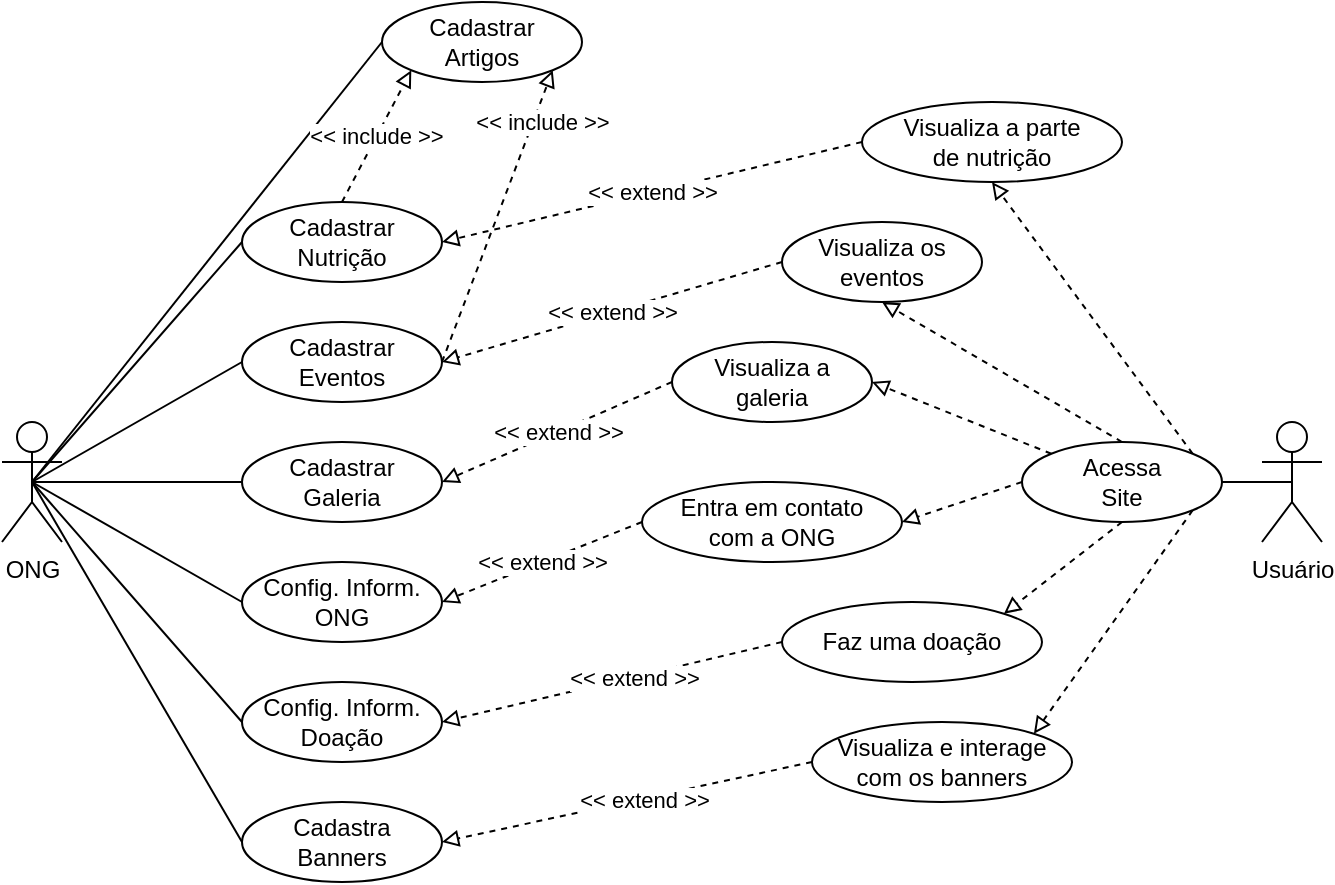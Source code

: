<mxfile>
    <diagram id="uoY64QX8t37u8hfydfpz" name="Página-1">
        <mxGraphModel dx="716" dy="564" grid="1" gridSize="10" guides="1" tooltips="1" connect="1" arrows="1" fold="1" page="0" pageScale="1" pageWidth="827" pageHeight="1169" background="#FFFFFF" math="0" shadow="0">
            <root>
                <mxCell id="0"/>
                <mxCell id="1" parent="0"/>
                <mxCell id="18" style="edgeStyle=none;html=1;exitX=0.5;exitY=0.5;exitDx=0;exitDy=0;exitPerimeter=0;entryX=0;entryY=0.5;entryDx=0;entryDy=0;strokeColor=#000000;fontColor=#000000;endArrow=none;endFill=0;" edge="1" parent="1" source="2" target="10">
                    <mxGeometry relative="1" as="geometry"/>
                </mxCell>
                <mxCell id="19" style="edgeStyle=none;html=1;exitX=0.5;exitY=0.5;exitDx=0;exitDy=0;exitPerimeter=0;entryX=0;entryY=0.5;entryDx=0;entryDy=0;strokeColor=#000000;fontColor=#000000;endArrow=none;endFill=0;" edge="1" parent="1" source="2" target="14">
                    <mxGeometry relative="1" as="geometry"/>
                </mxCell>
                <mxCell id="20" style="edgeStyle=none;html=1;exitX=0.5;exitY=0.5;exitDx=0;exitDy=0;exitPerimeter=0;entryX=0;entryY=0.5;entryDx=0;entryDy=0;strokeColor=#000000;fontColor=#000000;endArrow=none;endFill=0;" edge="1" parent="1" source="2" target="17">
                    <mxGeometry relative="1" as="geometry"/>
                </mxCell>
                <mxCell id="21" style="edgeStyle=none;html=1;exitX=0.5;exitY=0.5;exitDx=0;exitDy=0;exitPerimeter=0;entryX=0;entryY=0.5;entryDx=0;entryDy=0;strokeColor=#000000;fontColor=#000000;endArrow=none;endFill=0;" edge="1" parent="1" source="2" target="16">
                    <mxGeometry relative="1" as="geometry"/>
                </mxCell>
                <mxCell id="22" style="edgeStyle=none;html=1;exitX=0.5;exitY=0.5;exitDx=0;exitDy=0;exitPerimeter=0;entryX=0;entryY=0.5;entryDx=0;entryDy=0;strokeColor=#000000;fontColor=#000000;endArrow=none;endFill=0;" edge="1" parent="1" source="2" target="15">
                    <mxGeometry relative="1" as="geometry"/>
                </mxCell>
                <mxCell id="23" style="edgeStyle=none;html=1;exitX=0.5;exitY=0.5;exitDx=0;exitDy=0;exitPerimeter=0;entryX=0;entryY=0.5;entryDx=0;entryDy=0;strokeColor=#000000;fontColor=#000000;endArrow=none;endFill=0;" edge="1" parent="1" source="2" target="12">
                    <mxGeometry relative="1" as="geometry"/>
                </mxCell>
                <mxCell id="24" style="edgeStyle=none;html=1;exitX=0.5;exitY=0.5;exitDx=0;exitDy=0;exitPerimeter=0;entryX=0;entryY=0.5;entryDx=0;entryDy=0;strokeColor=#000000;fontColor=#000000;endArrow=none;endFill=0;" edge="1" parent="1" source="2" target="13">
                    <mxGeometry relative="1" as="geometry"/>
                </mxCell>
                <mxCell id="2" value="ONG" style="shape=umlActor;verticalLabelPosition=bottom;verticalAlign=top;html=1;strokeColor=#000000;fontColor=#000000;" vertex="1" parent="1">
                    <mxGeometry x="80" y="330" width="30" height="60" as="geometry"/>
                </mxCell>
                <mxCell id="27" style="edgeStyle=none;html=1;exitX=0.5;exitY=0.5;exitDx=0;exitDy=0;exitPerimeter=0;labelBackgroundColor=#FFFFFF;strokeColor=#000000;fontColor=#000000;endArrow=none;endFill=0;entryX=1;entryY=0.5;entryDx=0;entryDy=0;" edge="1" parent="1" source="3" target="28">
                    <mxGeometry relative="1" as="geometry">
                        <mxPoint x="640" y="360" as="targetPoint"/>
                    </mxGeometry>
                </mxCell>
                <mxCell id="3" value="&lt;span style=&quot;font-weight: normal;&quot;&gt;Usuário&lt;/span&gt;" style="shape=umlActor;verticalLabelPosition=bottom;verticalAlign=top;html=1;strokeColor=#000000;fontStyle=1;fontColor=#000000;" vertex="1" parent="1">
                    <mxGeometry x="710" y="330" width="30" height="60" as="geometry"/>
                </mxCell>
                <mxCell id="10" value="Cadastrar&lt;br&gt;Artigos" style="ellipse;whiteSpace=wrap;html=1;align=center;fontColor=#000000;fillColor=none;strokeColor=#000000;" vertex="1" parent="1">
                    <mxGeometry x="270" y="120" width="100" height="40" as="geometry"/>
                </mxCell>
                <mxCell id="25" value="&lt;span style=&quot;background-color: rgb(255, 255, 255);&quot;&gt;&amp;lt;&amp;lt; include &amp;gt;&amp;gt;&lt;/span&gt;" style="edgeStyle=none;html=1;exitX=0.5;exitY=0;exitDx=0;exitDy=0;entryX=0;entryY=1;entryDx=0;entryDy=0;strokeColor=#000000;fontColor=#000000;endArrow=block;endFill=0;dashed=1;" edge="1" parent="1" source="12" target="10">
                    <mxGeometry x="-0.006" relative="1" as="geometry">
                        <Array as="points"/>
                        <mxPoint as="offset"/>
                    </mxGeometry>
                </mxCell>
                <mxCell id="12" value="Cadastrar&lt;br&gt;Nutrição" style="ellipse;whiteSpace=wrap;html=1;align=center;fontColor=#000000;fillColor=none;strokeColor=#000000;" vertex="1" parent="1">
                    <mxGeometry x="200" y="220" width="100" height="40" as="geometry"/>
                </mxCell>
                <mxCell id="26" value="&lt;span style=&quot;background-color: rgb(255, 255, 255);&quot;&gt;&amp;lt;&amp;lt; include &amp;gt;&amp;gt;&lt;/span&gt;" style="edgeStyle=none;html=1;exitX=1;exitY=0.5;exitDx=0;exitDy=0;entryX=1;entryY=1;entryDx=0;entryDy=0;strokeColor=#000000;fontColor=#000000;endArrow=block;endFill=0;dashed=1;" edge="1" parent="1" source="13" target="10">
                    <mxGeometry x="0.666" y="-4" relative="1" as="geometry">
                        <mxPoint as="offset"/>
                    </mxGeometry>
                </mxCell>
                <mxCell id="13" value="Cadastrar&lt;br&gt;Eventos" style="ellipse;whiteSpace=wrap;html=1;align=center;fontColor=#000000;fillColor=none;strokeColor=#000000;" vertex="1" parent="1">
                    <mxGeometry x="200" y="280" width="100" height="40" as="geometry"/>
                </mxCell>
                <mxCell id="14" value="Cadastrar&lt;br&gt;Galeria" style="ellipse;whiteSpace=wrap;html=1;align=center;fontColor=#000000;fillColor=none;strokeColor=#000000;" vertex="1" parent="1">
                    <mxGeometry x="200" y="340" width="100" height="40" as="geometry"/>
                </mxCell>
                <mxCell id="15" value="Config. Inform. ONG" style="ellipse;whiteSpace=wrap;html=1;align=center;fontColor=#000000;fillColor=none;strokeColor=#000000;" vertex="1" parent="1">
                    <mxGeometry x="200" y="400" width="100" height="40" as="geometry"/>
                </mxCell>
                <mxCell id="16" value="Config. Inform.&lt;br&gt;Doação" style="ellipse;whiteSpace=wrap;html=1;align=center;fontColor=#000000;fillColor=none;strokeColor=#000000;" vertex="1" parent="1">
                    <mxGeometry x="200" y="460" width="100" height="40" as="geometry"/>
                </mxCell>
                <mxCell id="17" value="Cadastra&lt;br&gt;Banners" style="ellipse;whiteSpace=wrap;html=1;align=center;fontColor=#000000;fillColor=none;strokeColor=#000000;" vertex="1" parent="1">
                    <mxGeometry x="200" y="520" width="100" height="40" as="geometry"/>
                </mxCell>
                <mxCell id="30" style="edgeStyle=none;html=1;exitX=1;exitY=0;exitDx=0;exitDy=0;labelBackgroundColor=#FFFFFF;strokeColor=#000000;fontColor=#000000;endArrow=block;endFill=0;dashed=1;entryX=0.5;entryY=1;entryDx=0;entryDy=0;" edge="1" parent="1" source="28" target="38">
                    <mxGeometry relative="1" as="geometry">
                        <mxPoint x="670" y="270" as="targetPoint"/>
                    </mxGeometry>
                </mxCell>
                <mxCell id="31" style="edgeStyle=none;html=1;exitX=1;exitY=1;exitDx=0;exitDy=0;dashed=1;labelBackgroundColor=#FFFFFF;strokeColor=#000000;fontColor=#000000;endArrow=block;endFill=0;entryX=1;entryY=0;entryDx=0;entryDy=0;" edge="1" parent="1" source="28" target="41">
                    <mxGeometry relative="1" as="geometry">
                        <mxPoint x="660" y="460" as="targetPoint"/>
                    </mxGeometry>
                </mxCell>
                <mxCell id="32" style="edgeStyle=none;html=1;exitX=0.5;exitY=1;exitDx=0;exitDy=0;dashed=1;labelBackgroundColor=#FFFFFF;strokeColor=#000000;fontColor=#000000;endArrow=block;endFill=0;entryX=1;entryY=0;entryDx=0;entryDy=0;" edge="1" parent="1" source="28" target="40">
                    <mxGeometry relative="1" as="geometry">
                        <mxPoint x="620" y="470" as="targetPoint"/>
                    </mxGeometry>
                </mxCell>
                <mxCell id="34" style="edgeStyle=none;html=1;exitX=0;exitY=0.5;exitDx=0;exitDy=0;dashed=1;labelBackgroundColor=#FFFFFF;strokeColor=#000000;fontColor=#000000;endArrow=block;endFill=0;entryX=1;entryY=0.5;entryDx=0;entryDy=0;" edge="1" parent="1" source="28" target="39">
                    <mxGeometry relative="1" as="geometry">
                        <mxPoint x="510" y="410" as="targetPoint"/>
                    </mxGeometry>
                </mxCell>
                <mxCell id="35" style="edgeStyle=none;html=1;exitX=0;exitY=0;exitDx=0;exitDy=0;dashed=1;labelBackgroundColor=#FFFFFF;strokeColor=#000000;fontColor=#000000;endArrow=block;endFill=0;entryX=1;entryY=0.5;entryDx=0;entryDy=0;" edge="1" parent="1" source="28" target="42">
                    <mxGeometry relative="1" as="geometry">
                        <mxPoint x="470" y="330" as="targetPoint"/>
                    </mxGeometry>
                </mxCell>
                <mxCell id="36" style="edgeStyle=none;html=1;exitX=0.5;exitY=0;exitDx=0;exitDy=0;dashed=1;labelBackgroundColor=#FFFFFF;strokeColor=#000000;fontColor=#000000;endArrow=block;endFill=0;entryX=0.5;entryY=1;entryDx=0;entryDy=0;" edge="1" parent="1" source="28" target="37">
                    <mxGeometry relative="1" as="geometry">
                        <mxPoint x="530" y="290" as="targetPoint"/>
                    </mxGeometry>
                </mxCell>
                <mxCell id="28" value="Acessa&lt;br&gt;Site" style="ellipse;whiteSpace=wrap;html=1;align=center;fontColor=#000000;fillColor=none;strokeColor=#000000;" vertex="1" parent="1">
                    <mxGeometry x="590" y="340" width="100" height="40" as="geometry"/>
                </mxCell>
                <mxCell id="44" value="&amp;lt;&amp;lt; extend &amp;gt;&amp;gt;" style="edgeStyle=none;html=1;exitX=0;exitY=0.5;exitDx=0;exitDy=0;entryX=1;entryY=0.5;entryDx=0;entryDy=0;dashed=1;labelBackgroundColor=#FFFFFF;strokeColor=#000000;fontColor=#000000;endArrow=block;endFill=0;" edge="1" parent="1" source="37" target="13">
                    <mxGeometry relative="1" as="geometry"/>
                </mxCell>
                <mxCell id="37" value="Visualiza os eventos" style="ellipse;whiteSpace=wrap;html=1;align=center;fontColor=#000000;fillColor=none;strokeColor=#000000;" vertex="1" parent="1">
                    <mxGeometry x="470" y="230" width="100" height="40" as="geometry"/>
                </mxCell>
                <mxCell id="43" value="&amp;lt;&amp;lt; extend &amp;gt;&amp;gt;" style="edgeStyle=none;html=1;exitX=0;exitY=0.5;exitDx=0;exitDy=0;entryX=1;entryY=0.5;entryDx=0;entryDy=0;dashed=1;labelBackgroundColor=#FFFFFF;strokeColor=#000000;fontColor=#000000;endArrow=block;endFill=0;" edge="1" parent="1" source="38" target="12">
                    <mxGeometry relative="1" as="geometry"/>
                </mxCell>
                <mxCell id="38" value="Visualiza a parte&lt;br&gt;de nutrição" style="ellipse;whiteSpace=wrap;html=1;align=center;fontColor=#000000;fillColor=none;strokeColor=#000000;" vertex="1" parent="1">
                    <mxGeometry x="510" y="170" width="130" height="40" as="geometry"/>
                </mxCell>
                <mxCell id="46" value="&amp;lt;&amp;lt; extend &amp;gt;&amp;gt;" style="edgeStyle=none;html=1;exitX=0;exitY=0.5;exitDx=0;exitDy=0;entryX=1;entryY=0.5;entryDx=0;entryDy=0;dashed=1;labelBackgroundColor=#FFFFFF;strokeColor=#000000;fontColor=#000000;endArrow=block;endFill=0;" edge="1" parent="1" source="39" target="15">
                    <mxGeometry relative="1" as="geometry"/>
                </mxCell>
                <mxCell id="39" value="Entra em contato&lt;br&gt;com a ONG" style="ellipse;whiteSpace=wrap;html=1;align=center;fontColor=#000000;fillColor=none;strokeColor=#000000;" vertex="1" parent="1">
                    <mxGeometry x="400" y="360" width="130" height="40" as="geometry"/>
                </mxCell>
                <mxCell id="47" style="edgeStyle=none;html=1;exitX=0;exitY=0.5;exitDx=0;exitDy=0;entryX=1;entryY=0.5;entryDx=0;entryDy=0;dashed=1;labelBackgroundColor=#FFFFFF;strokeColor=#000000;fontColor=#000000;endArrow=block;endFill=0;" edge="1" parent="1" source="40" target="16">
                    <mxGeometry relative="1" as="geometry"/>
                </mxCell>
                <mxCell id="50" value="&lt;span style=&quot;background-color: rgb(255, 255, 255);&quot;&gt;&amp;lt;&amp;lt; extend &amp;gt;&amp;gt;&lt;/span&gt;" style="edgeLabel;html=1;align=center;verticalAlign=middle;resizable=0;points=[];fontColor=#000000;" vertex="1" connectable="0" parent="47">
                    <mxGeometry x="-0.132" relative="1" as="geometry">
                        <mxPoint as="offset"/>
                    </mxGeometry>
                </mxCell>
                <mxCell id="40" value="Faz uma doação" style="ellipse;whiteSpace=wrap;html=1;align=center;fontColor=#000000;fillColor=none;strokeColor=#000000;" vertex="1" parent="1">
                    <mxGeometry x="470" y="420" width="130" height="40" as="geometry"/>
                </mxCell>
                <mxCell id="48" style="edgeStyle=none;html=1;exitX=0;exitY=0.5;exitDx=0;exitDy=0;entryX=1;entryY=0.5;entryDx=0;entryDy=0;dashed=1;labelBackgroundColor=#FFFFFF;strokeColor=#000000;fontColor=#000000;endArrow=block;endFill=0;" edge="1" parent="1" source="41" target="17">
                    <mxGeometry relative="1" as="geometry"/>
                </mxCell>
                <mxCell id="51" value="&lt;span style=&quot;background-color: rgb(255, 255, 255);&quot;&gt;&amp;lt;&amp;lt; extend &amp;gt;&amp;gt;&lt;/span&gt;" style="edgeLabel;html=1;align=center;verticalAlign=middle;resizable=0;points=[];fontColor=#000000;" vertex="1" connectable="0" parent="48">
                    <mxGeometry x="-0.091" y="1" relative="1" as="geometry">
                        <mxPoint as="offset"/>
                    </mxGeometry>
                </mxCell>
                <mxCell id="41" value="Visualiza e interage com os banners" style="ellipse;whiteSpace=wrap;html=1;align=center;fontColor=#000000;fillColor=none;strokeColor=#000000;" vertex="1" parent="1">
                    <mxGeometry x="485" y="480" width="130" height="40" as="geometry"/>
                </mxCell>
                <mxCell id="45" value="&amp;lt;&amp;lt; extend &amp;gt;&amp;gt;" style="edgeStyle=none;html=1;exitX=0;exitY=0.5;exitDx=0;exitDy=0;entryX=1;entryY=0.5;entryDx=0;entryDy=0;dashed=1;labelBackgroundColor=#FFFFFF;strokeColor=#000000;fontColor=#000000;endArrow=block;endFill=0;" edge="1" parent="1" source="42" target="14">
                    <mxGeometry relative="1" as="geometry"/>
                </mxCell>
                <mxCell id="42" value="Visualiza a&lt;br&gt;galeria" style="ellipse;whiteSpace=wrap;html=1;align=center;fontColor=#000000;fillColor=none;strokeColor=#000000;" vertex="1" parent="1">
                    <mxGeometry x="415" y="290" width="100" height="40" as="geometry"/>
                </mxCell>
            </root>
        </mxGraphModel>
    </diagram>
</mxfile>